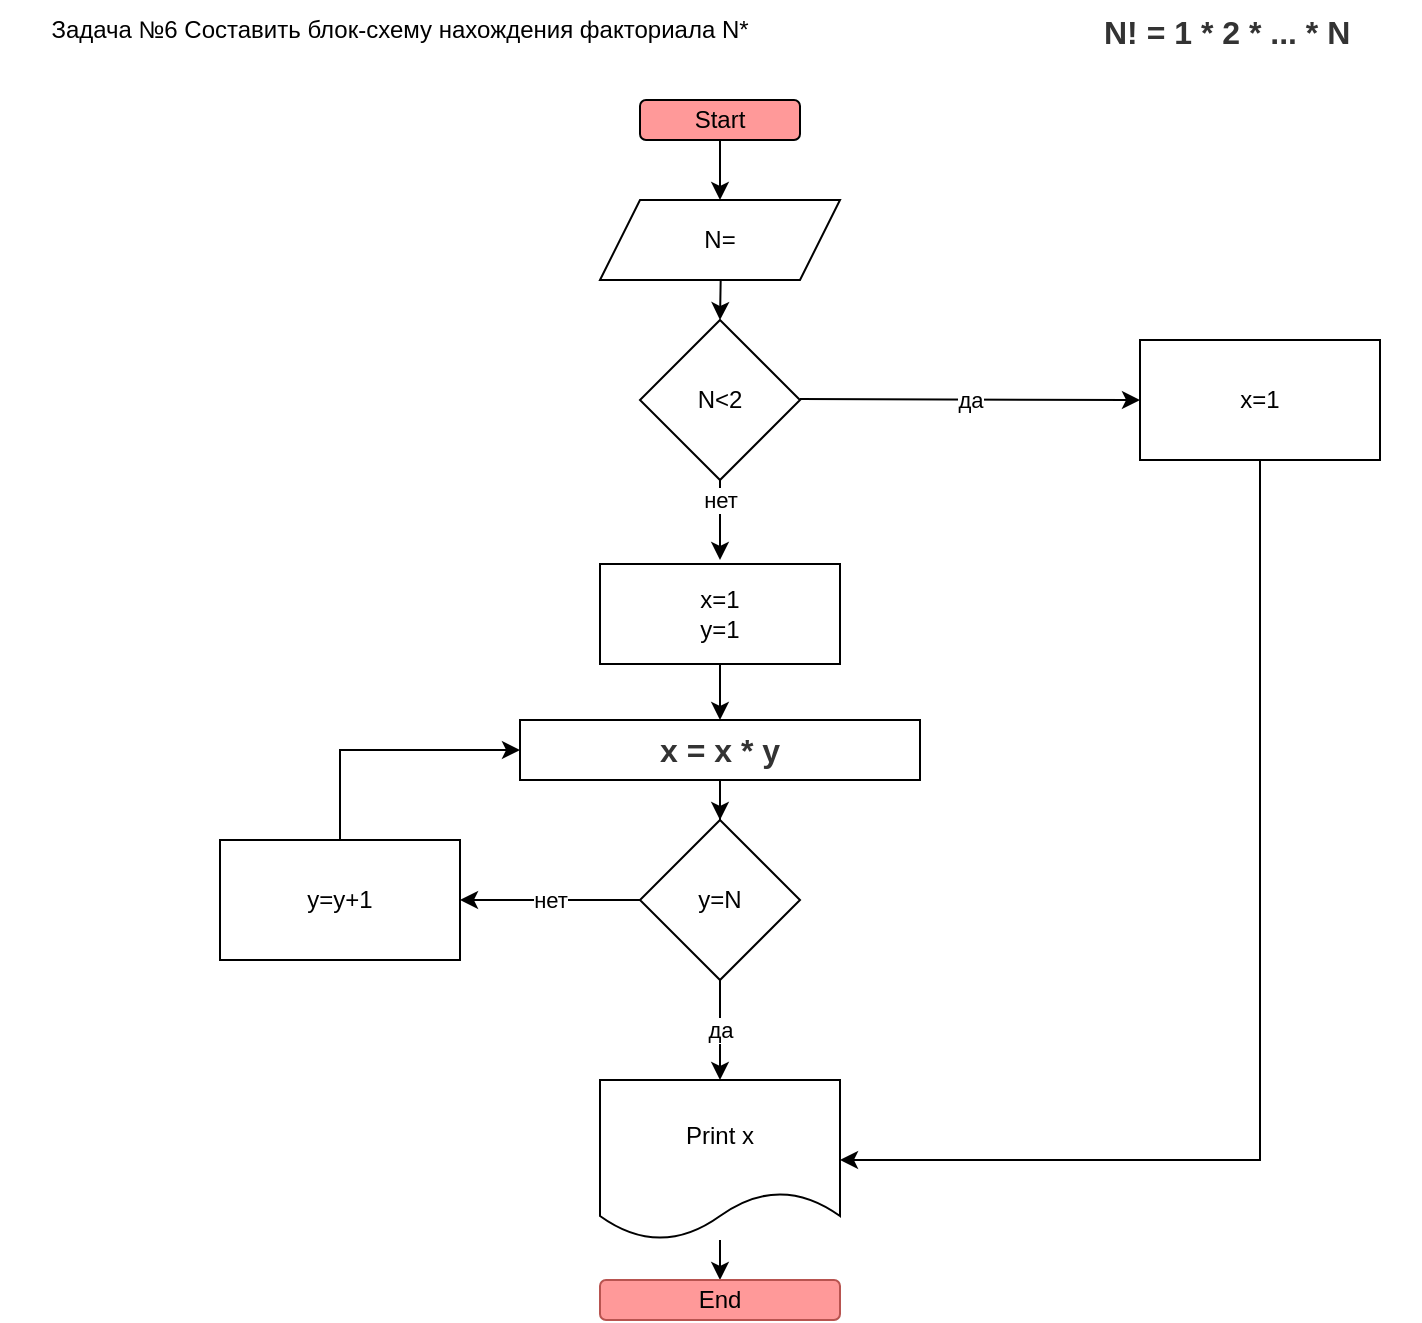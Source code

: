 <mxfile version="20.3.3" type="device"><diagram id="uvmnqhd22LJVO6jYj1w1" name="Страница 1"><mxGraphModel dx="1221" dy="676" grid="1" gridSize="10" guides="1" tooltips="1" connect="1" arrows="1" fold="1" page="1" pageScale="1" pageWidth="827" pageHeight="1169" math="0" shadow="0"><root><mxCell id="0"/><mxCell id="1" parent="0"/><mxCell id="v7JubKAs7MLRJGW8JrpW-1" value="&lt;span style=&quot;&quot;&gt;Задача №6 Составить блок-схему нахождения факториала N*&lt;/span&gt;" style="text;html=1;strokeColor=none;fillColor=none;align=center;verticalAlign=middle;whiteSpace=wrap;rounded=0;" parent="1" vertex="1"><mxGeometry x="40" y="10" width="400" height="30" as="geometry"/></mxCell><mxCell id="v7JubKAs7MLRJGW8JrpW-2" value="Start" style="rounded=1;whiteSpace=wrap;html=1;fillColor=#FF9999;" parent="1" vertex="1"><mxGeometry x="360" y="60" width="80" height="20" as="geometry"/></mxCell><mxCell id="v7JubKAs7MLRJGW8JrpW-3" value="" style="endArrow=classic;html=1;rounded=0;exitX=0.5;exitY=1;exitDx=0;exitDy=0;" parent="1" source="v7JubKAs7MLRJGW8JrpW-2" edge="1"><mxGeometry width="50" height="50" relative="1" as="geometry"><mxPoint x="690" y="320" as="sourcePoint"/><mxPoint x="400" y="110" as="targetPoint"/></mxGeometry></mxCell><mxCell id="v7JubKAs7MLRJGW8JrpW-27" value="" style="edgeStyle=orthogonalEdgeStyle;rounded=0;orthogonalLoop=1;jettySize=auto;html=1;" parent="1" source="v7JubKAs7MLRJGW8JrpW-5" target="v7JubKAs7MLRJGW8JrpW-26" edge="1"><mxGeometry relative="1" as="geometry"/></mxCell><mxCell id="v7JubKAs7MLRJGW8JrpW-5" value="&lt;b style=&quot;color: rgb(51, 51, 51); font-family: &amp;quot;YS Text&amp;quot;, Arial, Helvetica, &amp;quot;Arial Unicode MS&amp;quot;, sans-serif; font-size: 16px; text-align: start; background-color: rgb(255, 255, 255);&quot;&gt;x = x * y&lt;/b&gt;" style="rounded=0;whiteSpace=wrap;html=1;fillColor=#FFFFFF;" parent="1" vertex="1"><mxGeometry x="300" y="370" width="200" height="30" as="geometry"/></mxCell><mxCell id="v7JubKAs7MLRJGW8JrpW-13" value="" style="edgeStyle=orthogonalEdgeStyle;rounded=0;orthogonalLoop=1;jettySize=auto;html=1;" parent="1" target="v7JubKAs7MLRJGW8JrpW-12" edge="1"><mxGeometry relative="1" as="geometry"><mxPoint x="400" y="110" as="sourcePoint"/></mxGeometry></mxCell><mxCell id="v7JubKAs7MLRJGW8JrpW-7" value="N=" style="shape=parallelogram;perimeter=parallelogramPerimeter;whiteSpace=wrap;html=1;fixedSize=1;fillColor=#FFFFFF;" parent="1" vertex="1"><mxGeometry x="340" y="110" width="120" height="40" as="geometry"/></mxCell><mxCell id="v7JubKAs7MLRJGW8JrpW-8" value="" style="edgeStyle=orthogonalEdgeStyle;rounded=0;orthogonalLoop=1;jettySize=auto;html=1;" parent="1" source="v7JubKAs7MLRJGW8JrpW-9" edge="1"><mxGeometry relative="1" as="geometry"><mxPoint x="400" y="650" as="targetPoint"/></mxGeometry></mxCell><mxCell id="v7JubKAs7MLRJGW8JrpW-9" value="Print x" style="shape=document;whiteSpace=wrap;html=1;boundedLbl=1;fillColor=#FFFFFF;rounded=0;" parent="1" vertex="1"><mxGeometry x="340" y="550" width="120" height="80" as="geometry"/></mxCell><mxCell id="v7JubKAs7MLRJGW8JrpW-12" value="N&amp;lt;2" style="rhombus;whiteSpace=wrap;html=1;fillColor=#FFFFFF;" parent="1" vertex="1"><mxGeometry x="360" y="170" width="80" height="80" as="geometry"/></mxCell><mxCell id="v7JubKAs7MLRJGW8JrpW-16" style="edgeStyle=orthogonalEdgeStyle;rounded=0;orthogonalLoop=1;jettySize=auto;html=1;entryX=1;entryY=0.5;entryDx=0;entryDy=0;exitX=0.5;exitY=1;exitDx=0;exitDy=0;" parent="1" target="v7JubKAs7MLRJGW8JrpW-9" edge="1"><mxGeometry relative="1" as="geometry"><mxPoint x="560" y="590" as="targetPoint"/><mxPoint x="670" y="220" as="sourcePoint"/><Array as="points"><mxPoint x="670" y="590"/></Array></mxGeometry></mxCell><mxCell id="v7JubKAs7MLRJGW8JrpW-14" value="x=1" style="whiteSpace=wrap;html=1;fillColor=#FFFFFF;" parent="1" vertex="1"><mxGeometry x="610" y="180" width="120" height="60" as="geometry"/></mxCell><mxCell id="v7JubKAs7MLRJGW8JrpW-17" value="да" style="endArrow=classic;html=1;rounded=0;entryX=0;entryY=0.5;entryDx=0;entryDy=0;" parent="1" target="v7JubKAs7MLRJGW8JrpW-14" edge="1"><mxGeometry relative="1" as="geometry"><mxPoint x="440" y="209.5" as="sourcePoint"/><mxPoint x="500" y="210" as="targetPoint"/></mxGeometry></mxCell><mxCell id="v7JubKAs7MLRJGW8JrpW-18" value="да" style="edgeLabel;resizable=0;html=1;align=center;verticalAlign=middle;" parent="v7JubKAs7MLRJGW8JrpW-17" connectable="0" vertex="1"><mxGeometry relative="1" as="geometry"/></mxCell><mxCell id="v7JubKAs7MLRJGW8JrpW-19" value="" style="endArrow=classic;html=1;rounded=0;exitX=0.5;exitY=1;exitDx=0;exitDy=0;" parent="1" source="v7JubKAs7MLRJGW8JrpW-12" edge="1"><mxGeometry relative="1" as="geometry"><mxPoint x="400" y="350" as="sourcePoint"/><mxPoint x="400" y="290" as="targetPoint"/></mxGeometry></mxCell><mxCell id="v7JubKAs7MLRJGW8JrpW-20" value="нет" style="edgeLabel;resizable=0;html=1;align=center;verticalAlign=middle;" parent="v7JubKAs7MLRJGW8JrpW-19" connectable="0" vertex="1"><mxGeometry relative="1" as="geometry"><mxPoint y="-10" as="offset"/></mxGeometry></mxCell><mxCell id="v7JubKAs7MLRJGW8JrpW-21" value="&lt;b style=&quot;font-style: normal; font-variant-ligatures: normal; font-variant-caps: normal; letter-spacing: normal; orphans: 2; text-indent: 0px; text-transform: none; widows: 2; word-spacing: 0px; -webkit-text-stroke-width: 0px; text-decoration-thickness: initial; text-decoration-style: initial; text-decoration-color: initial; color: rgb(51, 51, 51); font-family: &amp;quot;YS Text&amp;quot;, Arial, Helvetica, &amp;quot;Arial Unicode MS&amp;quot;, sans-serif; font-size: 16px; text-align: start; background-color: rgb(255, 255, 255);&quot;&gt;N! = 1 * 2 * ... * N&lt;/b&gt;" style="text;whiteSpace=wrap;html=1;" parent="1" vertex="1"><mxGeometry x="590" y="10" width="160" height="40" as="geometry"/></mxCell><mxCell id="v7JubKAs7MLRJGW8JrpW-25" style="edgeStyle=orthogonalEdgeStyle;rounded=0;orthogonalLoop=1;jettySize=auto;html=1;exitX=0.5;exitY=1;exitDx=0;exitDy=0;entryX=0.5;entryY=0;entryDx=0;entryDy=0;" parent="1" source="v7JubKAs7MLRJGW8JrpW-23" target="v7JubKAs7MLRJGW8JrpW-5" edge="1"><mxGeometry relative="1" as="geometry"><mxPoint x="400" y="350" as="targetPoint"/></mxGeometry></mxCell><mxCell id="v7JubKAs7MLRJGW8JrpW-23" value="x=1&lt;br&gt;y=1" style="rounded=0;whiteSpace=wrap;html=1;" parent="1" vertex="1"><mxGeometry x="340" y="292" width="120" height="50" as="geometry"/></mxCell><mxCell id="v7JubKAs7MLRJGW8JrpW-26" value="y=N" style="rhombus;whiteSpace=wrap;html=1;fillColor=#FFFFFF;rounded=0;" parent="1" vertex="1"><mxGeometry x="360" y="420" width="80" height="80" as="geometry"/></mxCell><mxCell id="v7JubKAs7MLRJGW8JrpW-28" value="" style="endArrow=classic;html=1;rounded=0;exitX=0.5;exitY=1;exitDx=0;exitDy=0;entryX=0.5;entryY=0;entryDx=0;entryDy=0;" parent="1" source="v7JubKAs7MLRJGW8JrpW-26" target="v7JubKAs7MLRJGW8JrpW-9" edge="1"><mxGeometry relative="1" as="geometry"><mxPoint x="360" y="460" as="sourcePoint"/><mxPoint x="460" y="460" as="targetPoint"/></mxGeometry></mxCell><mxCell id="v7JubKAs7MLRJGW8JrpW-29" value="да" style="edgeLabel;resizable=0;html=1;align=center;verticalAlign=middle;" parent="v7JubKAs7MLRJGW8JrpW-28" connectable="0" vertex="1"><mxGeometry relative="1" as="geometry"/></mxCell><mxCell id="v7JubKAs7MLRJGW8JrpW-40" style="edgeStyle=orthogonalEdgeStyle;rounded=0;orthogonalLoop=1;jettySize=auto;html=1;exitX=0.5;exitY=0;exitDx=0;exitDy=0;entryX=0;entryY=0.5;entryDx=0;entryDy=0;" parent="1" source="v7JubKAs7MLRJGW8JrpW-30" target="v7JubKAs7MLRJGW8JrpW-5" edge="1"><mxGeometry relative="1" as="geometry"><mxPoint x="210" y="390" as="targetPoint"/></mxGeometry></mxCell><mxCell id="v7JubKAs7MLRJGW8JrpW-30" value="y=y+1" style="whiteSpace=wrap;html=1;fillColor=#FFFFFF;rounded=0;" parent="1" vertex="1"><mxGeometry x="150" y="430" width="120" height="60" as="geometry"/></mxCell><mxCell id="v7JubKAs7MLRJGW8JrpW-32" value="" style="endArrow=classic;html=1;rounded=0;exitX=0;exitY=0.5;exitDx=0;exitDy=0;entryX=1;entryY=0.5;entryDx=0;entryDy=0;" parent="1" source="v7JubKAs7MLRJGW8JrpW-26" target="v7JubKAs7MLRJGW8JrpW-30" edge="1"><mxGeometry relative="1" as="geometry"><mxPoint x="360" y="360" as="sourcePoint"/><mxPoint x="460" y="360" as="targetPoint"/></mxGeometry></mxCell><mxCell id="v7JubKAs7MLRJGW8JrpW-33" value="нет" style="edgeLabel;resizable=0;html=1;align=center;verticalAlign=middle;" parent="v7JubKAs7MLRJGW8JrpW-32" connectable="0" vertex="1"><mxGeometry relative="1" as="geometry"/></mxCell><mxCell id="njSAtgK2ATOHpWksfxOD-1" value="End" style="rounded=1;whiteSpace=wrap;html=1;fillColor=#FF9999;strokeColor=#b85450;" vertex="1" parent="1"><mxGeometry x="340" y="650" width="120" height="20" as="geometry"/></mxCell></root></mxGraphModel></diagram></mxfile>